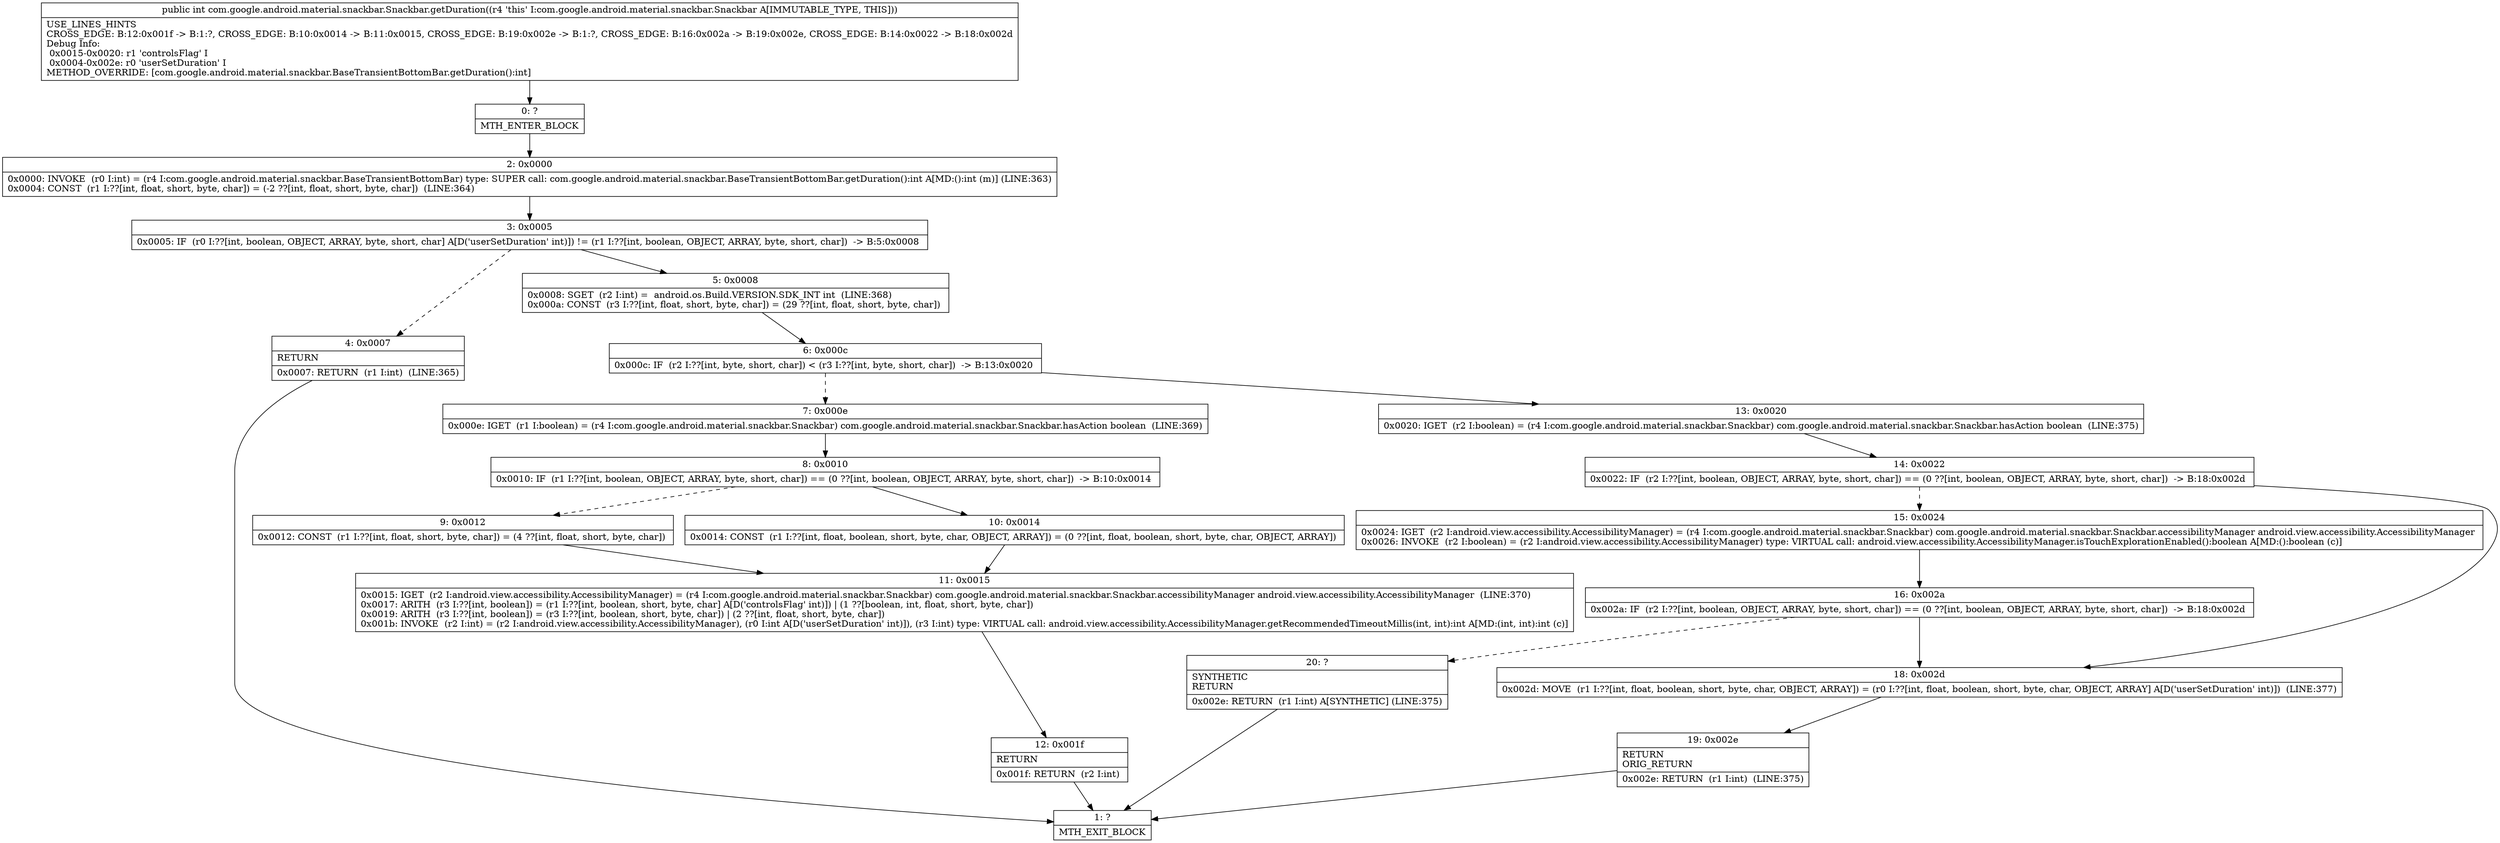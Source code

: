 digraph "CFG forcom.google.android.material.snackbar.Snackbar.getDuration()I" {
Node_0 [shape=record,label="{0\:\ ?|MTH_ENTER_BLOCK\l}"];
Node_2 [shape=record,label="{2\:\ 0x0000|0x0000: INVOKE  (r0 I:int) = (r4 I:com.google.android.material.snackbar.BaseTransientBottomBar) type: SUPER call: com.google.android.material.snackbar.BaseTransientBottomBar.getDuration():int A[MD:():int (m)] (LINE:363)\l0x0004: CONST  (r1 I:??[int, float, short, byte, char]) = (\-2 ??[int, float, short, byte, char])  (LINE:364)\l}"];
Node_3 [shape=record,label="{3\:\ 0x0005|0x0005: IF  (r0 I:??[int, boolean, OBJECT, ARRAY, byte, short, char] A[D('userSetDuration' int)]) != (r1 I:??[int, boolean, OBJECT, ARRAY, byte, short, char])  \-\> B:5:0x0008 \l}"];
Node_4 [shape=record,label="{4\:\ 0x0007|RETURN\l|0x0007: RETURN  (r1 I:int)  (LINE:365)\l}"];
Node_1 [shape=record,label="{1\:\ ?|MTH_EXIT_BLOCK\l}"];
Node_5 [shape=record,label="{5\:\ 0x0008|0x0008: SGET  (r2 I:int) =  android.os.Build.VERSION.SDK_INT int  (LINE:368)\l0x000a: CONST  (r3 I:??[int, float, short, byte, char]) = (29 ??[int, float, short, byte, char]) \l}"];
Node_6 [shape=record,label="{6\:\ 0x000c|0x000c: IF  (r2 I:??[int, byte, short, char]) \< (r3 I:??[int, byte, short, char])  \-\> B:13:0x0020 \l}"];
Node_7 [shape=record,label="{7\:\ 0x000e|0x000e: IGET  (r1 I:boolean) = (r4 I:com.google.android.material.snackbar.Snackbar) com.google.android.material.snackbar.Snackbar.hasAction boolean  (LINE:369)\l}"];
Node_8 [shape=record,label="{8\:\ 0x0010|0x0010: IF  (r1 I:??[int, boolean, OBJECT, ARRAY, byte, short, char]) == (0 ??[int, boolean, OBJECT, ARRAY, byte, short, char])  \-\> B:10:0x0014 \l}"];
Node_9 [shape=record,label="{9\:\ 0x0012|0x0012: CONST  (r1 I:??[int, float, short, byte, char]) = (4 ??[int, float, short, byte, char]) \l}"];
Node_11 [shape=record,label="{11\:\ 0x0015|0x0015: IGET  (r2 I:android.view.accessibility.AccessibilityManager) = (r4 I:com.google.android.material.snackbar.Snackbar) com.google.android.material.snackbar.Snackbar.accessibilityManager android.view.accessibility.AccessibilityManager  (LINE:370)\l0x0017: ARITH  (r3 I:??[int, boolean]) = (r1 I:??[int, boolean, short, byte, char] A[D('controlsFlag' int)]) \| (1 ??[boolean, int, float, short, byte, char]) \l0x0019: ARITH  (r3 I:??[int, boolean]) = (r3 I:??[int, boolean, short, byte, char]) \| (2 ??[int, float, short, byte, char]) \l0x001b: INVOKE  (r2 I:int) = (r2 I:android.view.accessibility.AccessibilityManager), (r0 I:int A[D('userSetDuration' int)]), (r3 I:int) type: VIRTUAL call: android.view.accessibility.AccessibilityManager.getRecommendedTimeoutMillis(int, int):int A[MD:(int, int):int (c)]\l}"];
Node_12 [shape=record,label="{12\:\ 0x001f|RETURN\l|0x001f: RETURN  (r2 I:int) \l}"];
Node_10 [shape=record,label="{10\:\ 0x0014|0x0014: CONST  (r1 I:??[int, float, boolean, short, byte, char, OBJECT, ARRAY]) = (0 ??[int, float, boolean, short, byte, char, OBJECT, ARRAY]) \l}"];
Node_13 [shape=record,label="{13\:\ 0x0020|0x0020: IGET  (r2 I:boolean) = (r4 I:com.google.android.material.snackbar.Snackbar) com.google.android.material.snackbar.Snackbar.hasAction boolean  (LINE:375)\l}"];
Node_14 [shape=record,label="{14\:\ 0x0022|0x0022: IF  (r2 I:??[int, boolean, OBJECT, ARRAY, byte, short, char]) == (0 ??[int, boolean, OBJECT, ARRAY, byte, short, char])  \-\> B:18:0x002d \l}"];
Node_15 [shape=record,label="{15\:\ 0x0024|0x0024: IGET  (r2 I:android.view.accessibility.AccessibilityManager) = (r4 I:com.google.android.material.snackbar.Snackbar) com.google.android.material.snackbar.Snackbar.accessibilityManager android.view.accessibility.AccessibilityManager \l0x0026: INVOKE  (r2 I:boolean) = (r2 I:android.view.accessibility.AccessibilityManager) type: VIRTUAL call: android.view.accessibility.AccessibilityManager.isTouchExplorationEnabled():boolean A[MD:():boolean (c)]\l}"];
Node_16 [shape=record,label="{16\:\ 0x002a|0x002a: IF  (r2 I:??[int, boolean, OBJECT, ARRAY, byte, short, char]) == (0 ??[int, boolean, OBJECT, ARRAY, byte, short, char])  \-\> B:18:0x002d \l}"];
Node_20 [shape=record,label="{20\:\ ?|SYNTHETIC\lRETURN\l|0x002e: RETURN  (r1 I:int) A[SYNTHETIC] (LINE:375)\l}"];
Node_18 [shape=record,label="{18\:\ 0x002d|0x002d: MOVE  (r1 I:??[int, float, boolean, short, byte, char, OBJECT, ARRAY]) = (r0 I:??[int, float, boolean, short, byte, char, OBJECT, ARRAY] A[D('userSetDuration' int)])  (LINE:377)\l}"];
Node_19 [shape=record,label="{19\:\ 0x002e|RETURN\lORIG_RETURN\l|0x002e: RETURN  (r1 I:int)  (LINE:375)\l}"];
MethodNode[shape=record,label="{public int com.google.android.material.snackbar.Snackbar.getDuration((r4 'this' I:com.google.android.material.snackbar.Snackbar A[IMMUTABLE_TYPE, THIS]))  | USE_LINES_HINTS\lCROSS_EDGE: B:12:0x001f \-\> B:1:?, CROSS_EDGE: B:10:0x0014 \-\> B:11:0x0015, CROSS_EDGE: B:19:0x002e \-\> B:1:?, CROSS_EDGE: B:16:0x002a \-\> B:19:0x002e, CROSS_EDGE: B:14:0x0022 \-\> B:18:0x002d\lDebug Info:\l  0x0015\-0x0020: r1 'controlsFlag' I\l  0x0004\-0x002e: r0 'userSetDuration' I\lMETHOD_OVERRIDE: [com.google.android.material.snackbar.BaseTransientBottomBar.getDuration():int]\l}"];
MethodNode -> Node_0;Node_0 -> Node_2;
Node_2 -> Node_3;
Node_3 -> Node_4[style=dashed];
Node_3 -> Node_5;
Node_4 -> Node_1;
Node_5 -> Node_6;
Node_6 -> Node_7[style=dashed];
Node_6 -> Node_13;
Node_7 -> Node_8;
Node_8 -> Node_9[style=dashed];
Node_8 -> Node_10;
Node_9 -> Node_11;
Node_11 -> Node_12;
Node_12 -> Node_1;
Node_10 -> Node_11;
Node_13 -> Node_14;
Node_14 -> Node_15[style=dashed];
Node_14 -> Node_18;
Node_15 -> Node_16;
Node_16 -> Node_18;
Node_16 -> Node_20[style=dashed];
Node_20 -> Node_1;
Node_18 -> Node_19;
Node_19 -> Node_1;
}

